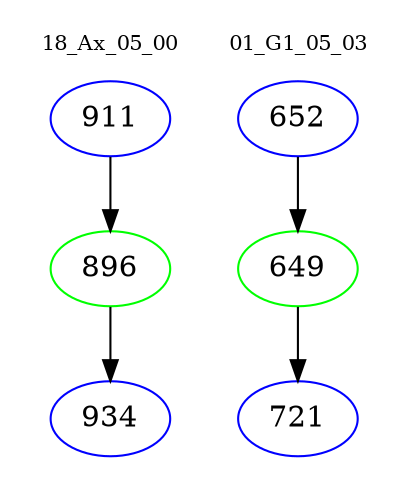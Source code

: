 digraph{
subgraph cluster_0 {
color = white
label = "18_Ax_05_00";
fontsize=10;
T0_911 [label="911", color="blue"]
T0_911 -> T0_896 [color="black"]
T0_896 [label="896", color="green"]
T0_896 -> T0_934 [color="black"]
T0_934 [label="934", color="blue"]
}
subgraph cluster_1 {
color = white
label = "01_G1_05_03";
fontsize=10;
T1_652 [label="652", color="blue"]
T1_652 -> T1_649 [color="black"]
T1_649 [label="649", color="green"]
T1_649 -> T1_721 [color="black"]
T1_721 [label="721", color="blue"]
}
}
